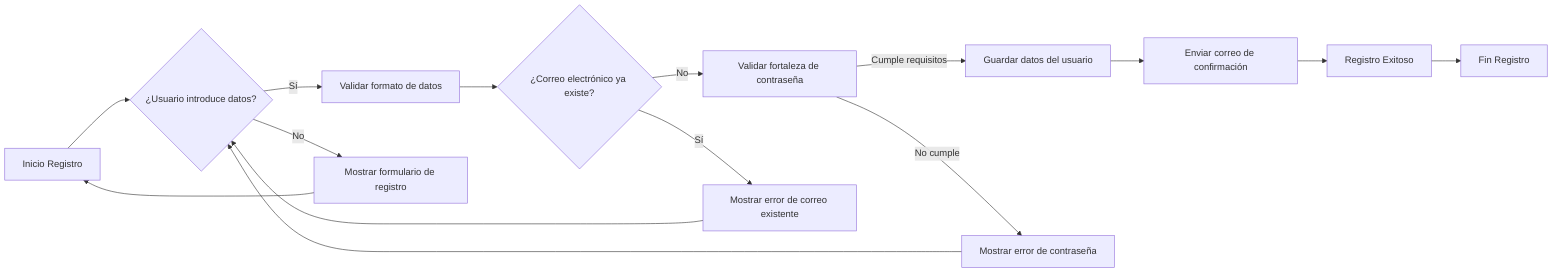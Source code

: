 graph LR
    A[Inicio Registro] --> B{¿Usuario introduce datos?};
    B -- Sí --> C[Validar formato de datos];
    C --> D{¿Correo electrónico ya existe?};
    D -- No --> E[Validar fortaleza de contraseña];
    E -- Cumple requisitos --> F[Guardar datos del usuario];
    F --> G[Enviar correo de confirmación];
    G --> H[Registro Exitoso];
    E -- No cumple --> I[Mostrar error de contraseña];
    I --> B;
    D -- Sí --> J[Mostrar error de correo existente];
    J --> B;
    B -- No --> K[Mostrar formulario de registro];
    K --> A;
    H --> L[Fin Registro];